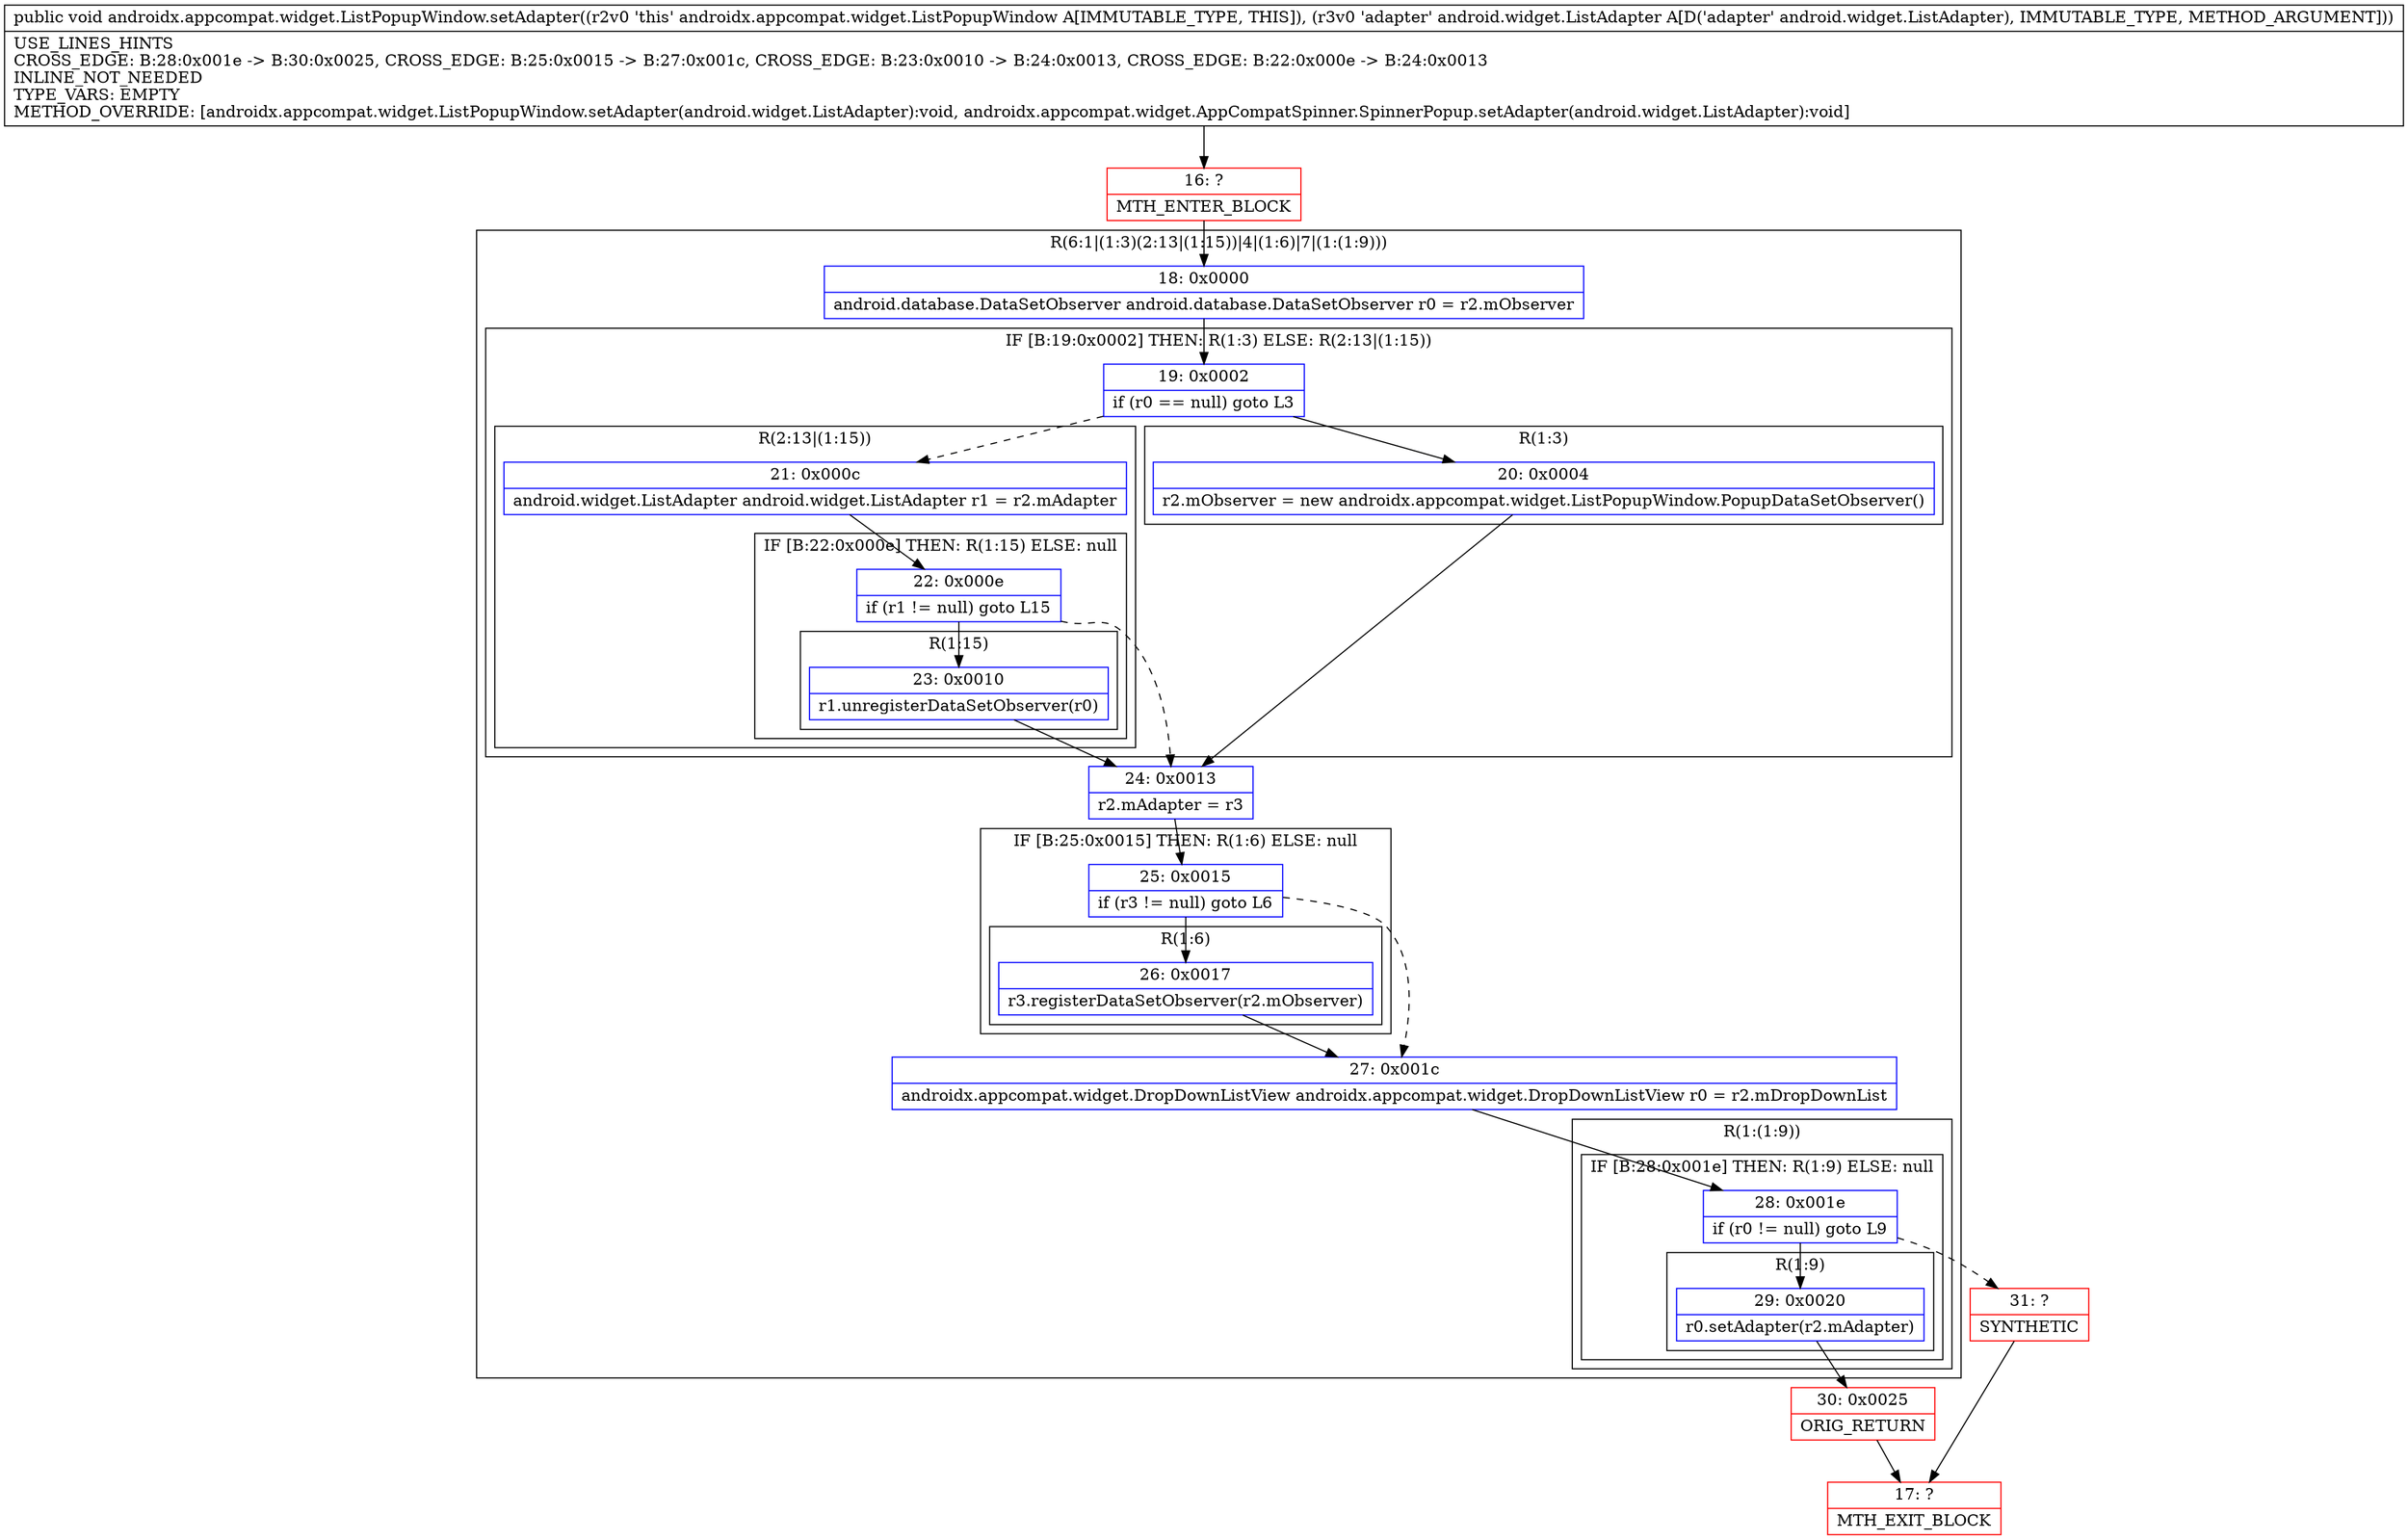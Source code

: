 digraph "CFG forandroidx.appcompat.widget.ListPopupWindow.setAdapter(Landroid\/widget\/ListAdapter;)V" {
subgraph cluster_Region_714307313 {
label = "R(6:1|(1:3)(2:13|(1:15))|4|(1:6)|7|(1:(1:9)))";
node [shape=record,color=blue];
Node_18 [shape=record,label="{18\:\ 0x0000|android.database.DataSetObserver android.database.DataSetObserver r0 = r2.mObserver\l}"];
subgraph cluster_IfRegion_1931094701 {
label = "IF [B:19:0x0002] THEN: R(1:3) ELSE: R(2:13|(1:15))";
node [shape=record,color=blue];
Node_19 [shape=record,label="{19\:\ 0x0002|if (r0 == null) goto L3\l}"];
subgraph cluster_Region_639499443 {
label = "R(1:3)";
node [shape=record,color=blue];
Node_20 [shape=record,label="{20\:\ 0x0004|r2.mObserver = new androidx.appcompat.widget.ListPopupWindow.PopupDataSetObserver()\l}"];
}
subgraph cluster_Region_1533441507 {
label = "R(2:13|(1:15))";
node [shape=record,color=blue];
Node_21 [shape=record,label="{21\:\ 0x000c|android.widget.ListAdapter android.widget.ListAdapter r1 = r2.mAdapter\l}"];
subgraph cluster_IfRegion_1785967744 {
label = "IF [B:22:0x000e] THEN: R(1:15) ELSE: null";
node [shape=record,color=blue];
Node_22 [shape=record,label="{22\:\ 0x000e|if (r1 != null) goto L15\l}"];
subgraph cluster_Region_1082829212 {
label = "R(1:15)";
node [shape=record,color=blue];
Node_23 [shape=record,label="{23\:\ 0x0010|r1.unregisterDataSetObserver(r0)\l}"];
}
}
}
}
Node_24 [shape=record,label="{24\:\ 0x0013|r2.mAdapter = r3\l}"];
subgraph cluster_IfRegion_583128900 {
label = "IF [B:25:0x0015] THEN: R(1:6) ELSE: null";
node [shape=record,color=blue];
Node_25 [shape=record,label="{25\:\ 0x0015|if (r3 != null) goto L6\l}"];
subgraph cluster_Region_577209374 {
label = "R(1:6)";
node [shape=record,color=blue];
Node_26 [shape=record,label="{26\:\ 0x0017|r3.registerDataSetObserver(r2.mObserver)\l}"];
}
}
Node_27 [shape=record,label="{27\:\ 0x001c|androidx.appcompat.widget.DropDownListView androidx.appcompat.widget.DropDownListView r0 = r2.mDropDownList\l}"];
subgraph cluster_Region_17770497 {
label = "R(1:(1:9))";
node [shape=record,color=blue];
subgraph cluster_IfRegion_1218356257 {
label = "IF [B:28:0x001e] THEN: R(1:9) ELSE: null";
node [shape=record,color=blue];
Node_28 [shape=record,label="{28\:\ 0x001e|if (r0 != null) goto L9\l}"];
subgraph cluster_Region_1573724903 {
label = "R(1:9)";
node [shape=record,color=blue];
Node_29 [shape=record,label="{29\:\ 0x0020|r0.setAdapter(r2.mAdapter)\l}"];
}
}
}
}
Node_16 [shape=record,color=red,label="{16\:\ ?|MTH_ENTER_BLOCK\l}"];
Node_30 [shape=record,color=red,label="{30\:\ 0x0025|ORIG_RETURN\l}"];
Node_17 [shape=record,color=red,label="{17\:\ ?|MTH_EXIT_BLOCK\l}"];
Node_31 [shape=record,color=red,label="{31\:\ ?|SYNTHETIC\l}"];
MethodNode[shape=record,label="{public void androidx.appcompat.widget.ListPopupWindow.setAdapter((r2v0 'this' androidx.appcompat.widget.ListPopupWindow A[IMMUTABLE_TYPE, THIS]), (r3v0 'adapter' android.widget.ListAdapter A[D('adapter' android.widget.ListAdapter), IMMUTABLE_TYPE, METHOD_ARGUMENT]))  | USE_LINES_HINTS\lCROSS_EDGE: B:28:0x001e \-\> B:30:0x0025, CROSS_EDGE: B:25:0x0015 \-\> B:27:0x001c, CROSS_EDGE: B:23:0x0010 \-\> B:24:0x0013, CROSS_EDGE: B:22:0x000e \-\> B:24:0x0013\lINLINE_NOT_NEEDED\lTYPE_VARS: EMPTY\lMETHOD_OVERRIDE: [androidx.appcompat.widget.ListPopupWindow.setAdapter(android.widget.ListAdapter):void, androidx.appcompat.widget.AppCompatSpinner.SpinnerPopup.setAdapter(android.widget.ListAdapter):void]\l}"];
MethodNode -> Node_16;Node_18 -> Node_19;
Node_19 -> Node_20;
Node_19 -> Node_21[style=dashed];
Node_20 -> Node_24;
Node_21 -> Node_22;
Node_22 -> Node_23;
Node_22 -> Node_24[style=dashed];
Node_23 -> Node_24;
Node_24 -> Node_25;
Node_25 -> Node_26;
Node_25 -> Node_27[style=dashed];
Node_26 -> Node_27;
Node_27 -> Node_28;
Node_28 -> Node_29;
Node_28 -> Node_31[style=dashed];
Node_29 -> Node_30;
Node_16 -> Node_18;
Node_30 -> Node_17;
Node_31 -> Node_17;
}

